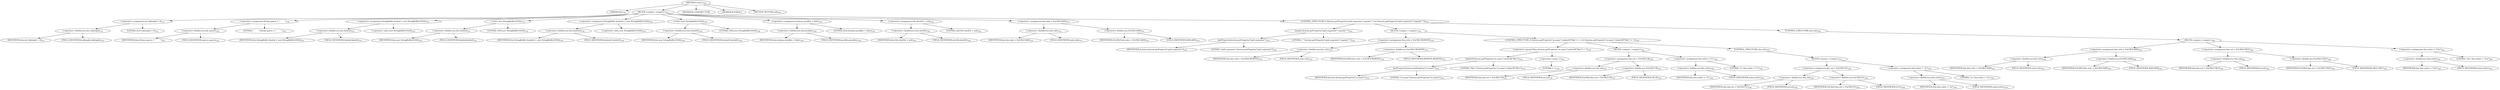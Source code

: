 digraph "&lt;init&gt;" {  
"222" [label = <(METHOD,&lt;init&gt;)<SUB>150</SUB>> ]
"223" [label = <(PARAM,this)<SUB>150</SUB>> ]
"224" [label = <(BLOCK,&lt;empty&gt;,&lt;empty&gt;)<SUB>150</SUB>> ]
"225" [label = <(&lt;operator&gt;.assignment,int tablength = 8)<SUB>131</SUB>> ]
"226" [label = <(&lt;operator&gt;.fieldAccess,this.tablength)<SUB>131</SUB>> ]
"227" [label = <(IDENTIFIER,this,int tablength = 8)<SUB>131</SUB>> ]
"228" [label = <(FIELD_IDENTIFIER,tablength,tablength)<SUB>131</SUB>> ]
"229" [label = <(LITERAL,8,int tablength = 8)<SUB>131</SUB>> ]
"230" [label = <(&lt;operator&gt;.assignment,String spaces = &quot;        &quot;)<SUB>132</SUB>> ]
"231" [label = <(&lt;operator&gt;.fieldAccess,this.spaces)<SUB>132</SUB>> ]
"232" [label = <(IDENTIFIER,this,String spaces = &quot;        &quot;)<SUB>132</SUB>> ]
"233" [label = <(FIELD_IDENTIFIER,spaces,spaces)<SUB>132</SUB>> ]
"234" [label = <(LITERAL,&quot;        &quot;,String spaces = &quot;        &quot;)<SUB>132</SUB>> ]
"235" [label = <(&lt;operator&gt;.assignment,StringBuffer linebuf = new StringBuffer(1024))<SUB>133</SUB>> ]
"236" [label = <(&lt;operator&gt;.fieldAccess,this.linebuf)<SUB>133</SUB>> ]
"237" [label = <(IDENTIFIER,this,StringBuffer linebuf = new StringBuffer(1024))<SUB>133</SUB>> ]
"238" [label = <(FIELD_IDENTIFIER,linebuf,linebuf)<SUB>133</SUB>> ]
"239" [label = <(&lt;operator&gt;.alloc,new StringBuffer(1024))<SUB>133</SUB>> ]
"240" [label = <(&lt;init&gt;,new StringBuffer(1024))<SUB>133</SUB>> ]
"241" [label = <(&lt;operator&gt;.fieldAccess,this.linebuf)<SUB>133</SUB>> ]
"242" [label = <(IDENTIFIER,this,new StringBuffer(1024))<SUB>133</SUB>> ]
"243" [label = <(FIELD_IDENTIFIER,linebuf,linebuf)<SUB>133</SUB>> ]
"244" [label = <(LITERAL,1024,new StringBuffer(1024))<SUB>133</SUB>> ]
"245" [label = <(&lt;operator&gt;.assignment,StringBuffer linebuf2 = new StringBuffer(1024))<SUB>134</SUB>> ]
"246" [label = <(&lt;operator&gt;.fieldAccess,this.linebuf2)<SUB>134</SUB>> ]
"247" [label = <(IDENTIFIER,this,StringBuffer linebuf2 = new StringBuffer(1024))<SUB>134</SUB>> ]
"248" [label = <(FIELD_IDENTIFIER,linebuf2,linebuf2)<SUB>134</SUB>> ]
"249" [label = <(&lt;operator&gt;.alloc,new StringBuffer(1024))<SUB>134</SUB>> ]
"250" [label = <(&lt;init&gt;,new StringBuffer(1024))<SUB>134</SUB>> ]
"251" [label = <(&lt;operator&gt;.fieldAccess,this.linebuf2)<SUB>134</SUB>> ]
"252" [label = <(IDENTIFIER,this,new StringBuffer(1024))<SUB>134</SUB>> ]
"253" [label = <(FIELD_IDENTIFIER,linebuf2,linebuf2)<SUB>134</SUB>> ]
"254" [label = <(LITERAL,1024,new StringBuffer(1024))<SUB>134</SUB>> ]
"255" [label = <(&lt;operator&gt;.assignment,boolean javafiles = false)<SUB>139</SUB>> ]
"256" [label = <(&lt;operator&gt;.fieldAccess,this.javafiles)<SUB>139</SUB>> ]
"257" [label = <(IDENTIFIER,this,boolean javafiles = false)<SUB>139</SUB>> ]
"258" [label = <(FIELD_IDENTIFIER,javafiles,javafiles)<SUB>139</SUB>> ]
"259" [label = <(LITERAL,false,boolean javafiles = false)<SUB>139</SUB>> ]
"260" [label = <(&lt;operator&gt;.assignment,File destDir = null)<SUB>142</SUB>> ]
"261" [label = <(&lt;operator&gt;.fieldAccess,this.destDir)<SUB>142</SUB>> ]
"262" [label = <(IDENTIFIER,this,File destDir = null)<SUB>142</SUB>> ]
"263" [label = <(FIELD_IDENTIFIER,destDir,destDir)<SUB>142</SUB>> ]
"264" [label = <(LITERAL,null,File destDir = null)<SUB>142</SUB>> ]
"265" [label = <(&lt;operator&gt;.assignment,this.tabs = FixCRLF.ASIS)<SUB>151</SUB>> ]
"266" [label = <(&lt;operator&gt;.fieldAccess,this.tabs)<SUB>151</SUB>> ]
"267" [label = <(IDENTIFIER,this,this.tabs = FixCRLF.ASIS)<SUB>151</SUB>> ]
"268" [label = <(FIELD_IDENTIFIER,tabs,tabs)<SUB>151</SUB>> ]
"269" [label = <(&lt;operator&gt;.fieldAccess,FixCRLF.ASIS)<SUB>151</SUB>> ]
"270" [label = <(IDENTIFIER,FixCRLF,this.tabs = FixCRLF.ASIS)<SUB>151</SUB>> ]
"271" [label = <(FIELD_IDENTIFIER,ASIS,ASIS)<SUB>151</SUB>> ]
"272" [label = <(CONTROL_STRUCTURE,if (System.getProperty(&quot;path.separator&quot;).equals(&quot;:&quot;)),if (System.getProperty(&quot;path.separator&quot;).equals(&quot;:&quot;)))<SUB>152</SUB>> ]
"273" [label = <(equals,System.getProperty(&quot;path.separator&quot;).equals(&quot;:&quot;))<SUB>152</SUB>> ]
"274" [label = <(getProperty,System.getProperty(&quot;path.separator&quot;))<SUB>152</SUB>> ]
"275" [label = <(IDENTIFIER,System,System.getProperty(&quot;path.separator&quot;))<SUB>152</SUB>> ]
"276" [label = <(LITERAL,&quot;path.separator&quot;,System.getProperty(&quot;path.separator&quot;))<SUB>152</SUB>> ]
"277" [label = <(LITERAL,&quot;:&quot;,System.getProperty(&quot;path.separator&quot;).equals(&quot;:&quot;))<SUB>152</SUB>> ]
"278" [label = <(BLOCK,&lt;empty&gt;,&lt;empty&gt;)<SUB>152</SUB>> ]
"279" [label = <(&lt;operator&gt;.assignment,this.ctrlz = FixCRLF.REMOVE)<SUB>153</SUB>> ]
"280" [label = <(&lt;operator&gt;.fieldAccess,this.ctrlz)<SUB>153</SUB>> ]
"281" [label = <(IDENTIFIER,this,this.ctrlz = FixCRLF.REMOVE)<SUB>153</SUB>> ]
"282" [label = <(FIELD_IDENTIFIER,ctrlz,ctrlz)<SUB>153</SUB>> ]
"283" [label = <(&lt;operator&gt;.fieldAccess,FixCRLF.REMOVE)<SUB>153</SUB>> ]
"284" [label = <(IDENTIFIER,FixCRLF,this.ctrlz = FixCRLF.REMOVE)<SUB>153</SUB>> ]
"285" [label = <(FIELD_IDENTIFIER,REMOVE,REMOVE)<SUB>153</SUB>> ]
"286" [label = <(CONTROL_STRUCTURE,if (System.getProperty(&quot;os.name&quot;).indexOf(&quot;Mac&quot;) &gt; -1),if (System.getProperty(&quot;os.name&quot;).indexOf(&quot;Mac&quot;) &gt; -1))<SUB>154</SUB>> ]
"287" [label = <(&lt;operator&gt;.greaterThan,System.getProperty(&quot;os.name&quot;).indexOf(&quot;Mac&quot;) &gt; -1)<SUB>154</SUB>> ]
"288" [label = <(indexOf,System.getProperty(&quot;os.name&quot;).indexOf(&quot;Mac&quot;))<SUB>154</SUB>> ]
"289" [label = <(getProperty,System.getProperty(&quot;os.name&quot;))<SUB>154</SUB>> ]
"290" [label = <(IDENTIFIER,System,System.getProperty(&quot;os.name&quot;))<SUB>154</SUB>> ]
"291" [label = <(LITERAL,&quot;os.name&quot;,System.getProperty(&quot;os.name&quot;))<SUB>154</SUB>> ]
"292" [label = <(LITERAL,&quot;Mac&quot;,System.getProperty(&quot;os.name&quot;).indexOf(&quot;Mac&quot;))<SUB>154</SUB>> ]
"293" [label = <(&lt;operator&gt;.minus,-1)<SUB>154</SUB>> ]
"294" [label = <(LITERAL,1,-1)<SUB>154</SUB>> ]
"295" [label = <(BLOCK,&lt;empty&gt;,&lt;empty&gt;)<SUB>154</SUB>> ]
"296" [label = <(&lt;operator&gt;.assignment,this.eol = FixCRLF.CR)<SUB>155</SUB>> ]
"297" [label = <(&lt;operator&gt;.fieldAccess,this.eol)<SUB>155</SUB>> ]
"298" [label = <(IDENTIFIER,this,this.eol = FixCRLF.CR)<SUB>155</SUB>> ]
"299" [label = <(FIELD_IDENTIFIER,eol,eol)<SUB>155</SUB>> ]
"300" [label = <(&lt;operator&gt;.fieldAccess,FixCRLF.CR)<SUB>155</SUB>> ]
"301" [label = <(IDENTIFIER,FixCRLF,this.eol = FixCRLF.CR)<SUB>155</SUB>> ]
"302" [label = <(FIELD_IDENTIFIER,CR,CR)<SUB>155</SUB>> ]
"303" [label = <(&lt;operator&gt;.assignment,this.eolstr = &quot;\r&quot;)<SUB>156</SUB>> ]
"304" [label = <(&lt;operator&gt;.fieldAccess,this.eolstr)<SUB>156</SUB>> ]
"305" [label = <(IDENTIFIER,this,this.eolstr = &quot;\r&quot;)<SUB>156</SUB>> ]
"306" [label = <(FIELD_IDENTIFIER,eolstr,eolstr)<SUB>156</SUB>> ]
"307" [label = <(LITERAL,&quot;\r&quot;,this.eolstr = &quot;\r&quot;)<SUB>156</SUB>> ]
"308" [label = <(CONTROL_STRUCTURE,else,else)<SUB>157</SUB>> ]
"309" [label = <(BLOCK,&lt;empty&gt;,&lt;empty&gt;)<SUB>157</SUB>> ]
"310" [label = <(&lt;operator&gt;.assignment,this.eol = FixCRLF.LF)<SUB>158</SUB>> ]
"311" [label = <(&lt;operator&gt;.fieldAccess,this.eol)<SUB>158</SUB>> ]
"312" [label = <(IDENTIFIER,this,this.eol = FixCRLF.LF)<SUB>158</SUB>> ]
"313" [label = <(FIELD_IDENTIFIER,eol,eol)<SUB>158</SUB>> ]
"314" [label = <(&lt;operator&gt;.fieldAccess,FixCRLF.LF)<SUB>158</SUB>> ]
"315" [label = <(IDENTIFIER,FixCRLF,this.eol = FixCRLF.LF)<SUB>158</SUB>> ]
"316" [label = <(FIELD_IDENTIFIER,LF,LF)<SUB>158</SUB>> ]
"317" [label = <(&lt;operator&gt;.assignment,this.eolstr = &quot;\n&quot;)<SUB>159</SUB>> ]
"318" [label = <(&lt;operator&gt;.fieldAccess,this.eolstr)<SUB>159</SUB>> ]
"319" [label = <(IDENTIFIER,this,this.eolstr = &quot;\n&quot;)<SUB>159</SUB>> ]
"320" [label = <(FIELD_IDENTIFIER,eolstr,eolstr)<SUB>159</SUB>> ]
"321" [label = <(LITERAL,&quot;\n&quot;,this.eolstr = &quot;\n&quot;)<SUB>159</SUB>> ]
"322" [label = <(CONTROL_STRUCTURE,else,else)<SUB>162</SUB>> ]
"323" [label = <(BLOCK,&lt;empty&gt;,&lt;empty&gt;)<SUB>162</SUB>> ]
"324" [label = <(&lt;operator&gt;.assignment,this.ctrlz = FixCRLF.ASIS)<SUB>163</SUB>> ]
"325" [label = <(&lt;operator&gt;.fieldAccess,this.ctrlz)<SUB>163</SUB>> ]
"326" [label = <(IDENTIFIER,this,this.ctrlz = FixCRLF.ASIS)<SUB>163</SUB>> ]
"327" [label = <(FIELD_IDENTIFIER,ctrlz,ctrlz)<SUB>163</SUB>> ]
"328" [label = <(&lt;operator&gt;.fieldAccess,FixCRLF.ASIS)<SUB>163</SUB>> ]
"329" [label = <(IDENTIFIER,FixCRLF,this.ctrlz = FixCRLF.ASIS)<SUB>163</SUB>> ]
"330" [label = <(FIELD_IDENTIFIER,ASIS,ASIS)<SUB>163</SUB>> ]
"331" [label = <(&lt;operator&gt;.assignment,this.eol = FixCRLF.CRLF)<SUB>164</SUB>> ]
"332" [label = <(&lt;operator&gt;.fieldAccess,this.eol)<SUB>164</SUB>> ]
"333" [label = <(IDENTIFIER,this,this.eol = FixCRLF.CRLF)<SUB>164</SUB>> ]
"334" [label = <(FIELD_IDENTIFIER,eol,eol)<SUB>164</SUB>> ]
"335" [label = <(&lt;operator&gt;.fieldAccess,FixCRLF.CRLF)<SUB>164</SUB>> ]
"336" [label = <(IDENTIFIER,FixCRLF,this.eol = FixCRLF.CRLF)<SUB>164</SUB>> ]
"337" [label = <(FIELD_IDENTIFIER,CRLF,CRLF)<SUB>164</SUB>> ]
"338" [label = <(&lt;operator&gt;.assignment,this.eolstr = &quot;\r\n&quot;)<SUB>165</SUB>> ]
"339" [label = <(&lt;operator&gt;.fieldAccess,this.eolstr)<SUB>165</SUB>> ]
"340" [label = <(IDENTIFIER,this,this.eolstr = &quot;\r\n&quot;)<SUB>165</SUB>> ]
"341" [label = <(FIELD_IDENTIFIER,eolstr,eolstr)<SUB>165</SUB>> ]
"342" [label = <(LITERAL,&quot;\r\n&quot;,this.eolstr = &quot;\r\n&quot;)<SUB>165</SUB>> ]
"343" [label = <(MODIFIER,CONSTRUCTOR)> ]
"344" [label = <(MODIFIER,PUBLIC)> ]
"345" [label = <(METHOD_RETURN,void)<SUB>167</SUB>> ]
  "222" -> "223" 
  "222" -> "224" 
  "222" -> "343" 
  "222" -> "344" 
  "222" -> "345" 
  "224" -> "225" 
  "224" -> "230" 
  "224" -> "235" 
  "224" -> "240" 
  "224" -> "245" 
  "224" -> "250" 
  "224" -> "255" 
  "224" -> "260" 
  "224" -> "265" 
  "224" -> "272" 
  "225" -> "226" 
  "225" -> "229" 
  "226" -> "227" 
  "226" -> "228" 
  "230" -> "231" 
  "230" -> "234" 
  "231" -> "232" 
  "231" -> "233" 
  "235" -> "236" 
  "235" -> "239" 
  "236" -> "237" 
  "236" -> "238" 
  "240" -> "241" 
  "240" -> "244" 
  "241" -> "242" 
  "241" -> "243" 
  "245" -> "246" 
  "245" -> "249" 
  "246" -> "247" 
  "246" -> "248" 
  "250" -> "251" 
  "250" -> "254" 
  "251" -> "252" 
  "251" -> "253" 
  "255" -> "256" 
  "255" -> "259" 
  "256" -> "257" 
  "256" -> "258" 
  "260" -> "261" 
  "260" -> "264" 
  "261" -> "262" 
  "261" -> "263" 
  "265" -> "266" 
  "265" -> "269" 
  "266" -> "267" 
  "266" -> "268" 
  "269" -> "270" 
  "269" -> "271" 
  "272" -> "273" 
  "272" -> "278" 
  "272" -> "322" 
  "273" -> "274" 
  "273" -> "277" 
  "274" -> "275" 
  "274" -> "276" 
  "278" -> "279" 
  "278" -> "286" 
  "279" -> "280" 
  "279" -> "283" 
  "280" -> "281" 
  "280" -> "282" 
  "283" -> "284" 
  "283" -> "285" 
  "286" -> "287" 
  "286" -> "295" 
  "286" -> "308" 
  "287" -> "288" 
  "287" -> "293" 
  "288" -> "289" 
  "288" -> "292" 
  "289" -> "290" 
  "289" -> "291" 
  "293" -> "294" 
  "295" -> "296" 
  "295" -> "303" 
  "296" -> "297" 
  "296" -> "300" 
  "297" -> "298" 
  "297" -> "299" 
  "300" -> "301" 
  "300" -> "302" 
  "303" -> "304" 
  "303" -> "307" 
  "304" -> "305" 
  "304" -> "306" 
  "308" -> "309" 
  "309" -> "310" 
  "309" -> "317" 
  "310" -> "311" 
  "310" -> "314" 
  "311" -> "312" 
  "311" -> "313" 
  "314" -> "315" 
  "314" -> "316" 
  "317" -> "318" 
  "317" -> "321" 
  "318" -> "319" 
  "318" -> "320" 
  "322" -> "323" 
  "323" -> "324" 
  "323" -> "331" 
  "323" -> "338" 
  "324" -> "325" 
  "324" -> "328" 
  "325" -> "326" 
  "325" -> "327" 
  "328" -> "329" 
  "328" -> "330" 
  "331" -> "332" 
  "331" -> "335" 
  "332" -> "333" 
  "332" -> "334" 
  "335" -> "336" 
  "335" -> "337" 
  "338" -> "339" 
  "338" -> "342" 
  "339" -> "340" 
  "339" -> "341" 
}
